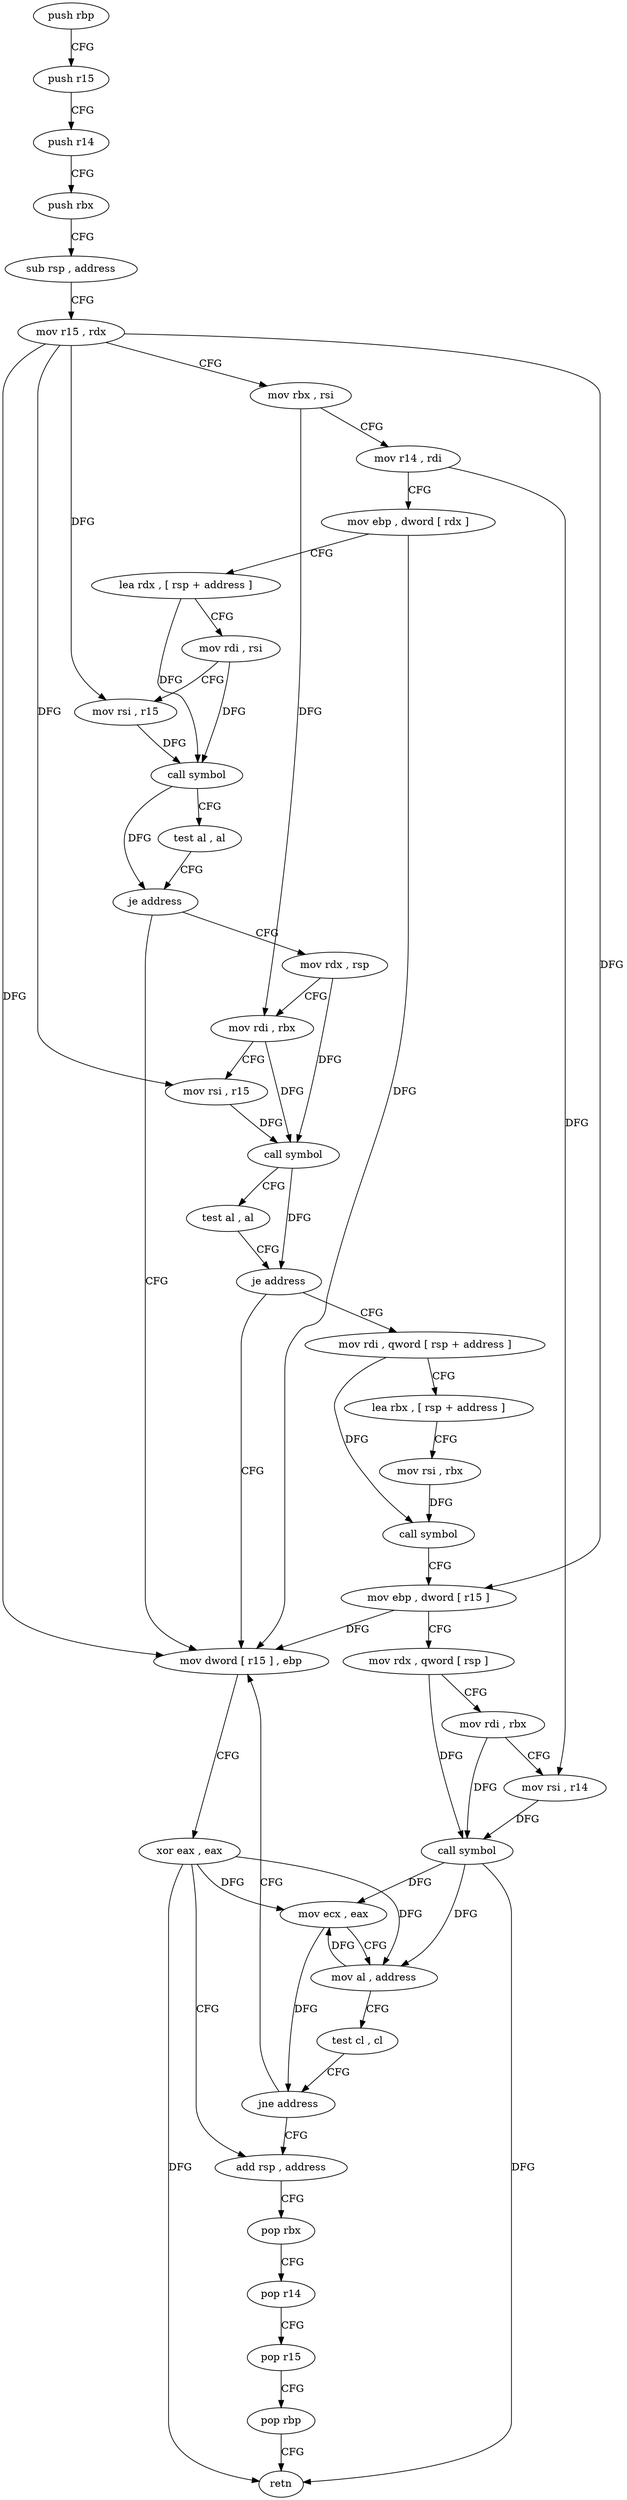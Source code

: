 digraph "func" {
"4241840" [label = "push rbp" ]
"4241841" [label = "push r15" ]
"4241843" [label = "push r14" ]
"4241845" [label = "push rbx" ]
"4241846" [label = "sub rsp , address" ]
"4241850" [label = "mov r15 , rdx" ]
"4241853" [label = "mov rbx , rsi" ]
"4241856" [label = "mov r14 , rdi" ]
"4241859" [label = "mov ebp , dword [ rdx ]" ]
"4241861" [label = "lea rdx , [ rsp + address ]" ]
"4241866" [label = "mov rdi , rsi" ]
"4241869" [label = "mov rsi , r15" ]
"4241872" [label = "call symbol" ]
"4241877" [label = "test al , al" ]
"4241879" [label = "je address" ]
"4241943" [label = "mov dword [ r15 ] , ebp" ]
"4241881" [label = "mov rdx , rsp" ]
"4241946" [label = "xor eax , eax" ]
"4241948" [label = "add rsp , address" ]
"4241884" [label = "mov rdi , rbx" ]
"4241887" [label = "mov rsi , r15" ]
"4241890" [label = "call symbol" ]
"4241895" [label = "test al , al" ]
"4241897" [label = "je address" ]
"4241899" [label = "mov rdi , qword [ rsp + address ]" ]
"4241904" [label = "lea rbx , [ rsp + address ]" ]
"4241909" [label = "mov rsi , rbx" ]
"4241912" [label = "call symbol" ]
"4241917" [label = "mov ebp , dword [ r15 ]" ]
"4241920" [label = "mov rdx , qword [ rsp ]" ]
"4241924" [label = "mov rdi , rbx" ]
"4241927" [label = "mov rsi , r14" ]
"4241930" [label = "call symbol" ]
"4241935" [label = "mov ecx , eax" ]
"4241937" [label = "mov al , address" ]
"4241939" [label = "test cl , cl" ]
"4241941" [label = "jne address" ]
"4241952" [label = "pop rbx" ]
"4241953" [label = "pop r14" ]
"4241955" [label = "pop r15" ]
"4241957" [label = "pop rbp" ]
"4241958" [label = "retn" ]
"4241840" -> "4241841" [ label = "CFG" ]
"4241841" -> "4241843" [ label = "CFG" ]
"4241843" -> "4241845" [ label = "CFG" ]
"4241845" -> "4241846" [ label = "CFG" ]
"4241846" -> "4241850" [ label = "CFG" ]
"4241850" -> "4241853" [ label = "CFG" ]
"4241850" -> "4241869" [ label = "DFG" ]
"4241850" -> "4241943" [ label = "DFG" ]
"4241850" -> "4241887" [ label = "DFG" ]
"4241850" -> "4241917" [ label = "DFG" ]
"4241853" -> "4241856" [ label = "CFG" ]
"4241853" -> "4241884" [ label = "DFG" ]
"4241856" -> "4241859" [ label = "CFG" ]
"4241856" -> "4241927" [ label = "DFG" ]
"4241859" -> "4241861" [ label = "CFG" ]
"4241859" -> "4241943" [ label = "DFG" ]
"4241861" -> "4241866" [ label = "CFG" ]
"4241861" -> "4241872" [ label = "DFG" ]
"4241866" -> "4241869" [ label = "CFG" ]
"4241866" -> "4241872" [ label = "DFG" ]
"4241869" -> "4241872" [ label = "DFG" ]
"4241872" -> "4241877" [ label = "CFG" ]
"4241872" -> "4241879" [ label = "DFG" ]
"4241877" -> "4241879" [ label = "CFG" ]
"4241879" -> "4241943" [ label = "CFG" ]
"4241879" -> "4241881" [ label = "CFG" ]
"4241943" -> "4241946" [ label = "CFG" ]
"4241881" -> "4241884" [ label = "CFG" ]
"4241881" -> "4241890" [ label = "DFG" ]
"4241946" -> "4241948" [ label = "CFG" ]
"4241946" -> "4241958" [ label = "DFG" ]
"4241946" -> "4241935" [ label = "DFG" ]
"4241946" -> "4241937" [ label = "DFG" ]
"4241948" -> "4241952" [ label = "CFG" ]
"4241884" -> "4241887" [ label = "CFG" ]
"4241884" -> "4241890" [ label = "DFG" ]
"4241887" -> "4241890" [ label = "DFG" ]
"4241890" -> "4241895" [ label = "CFG" ]
"4241890" -> "4241897" [ label = "DFG" ]
"4241895" -> "4241897" [ label = "CFG" ]
"4241897" -> "4241943" [ label = "CFG" ]
"4241897" -> "4241899" [ label = "CFG" ]
"4241899" -> "4241904" [ label = "CFG" ]
"4241899" -> "4241912" [ label = "DFG" ]
"4241904" -> "4241909" [ label = "CFG" ]
"4241909" -> "4241912" [ label = "DFG" ]
"4241912" -> "4241917" [ label = "CFG" ]
"4241917" -> "4241920" [ label = "CFG" ]
"4241917" -> "4241943" [ label = "DFG" ]
"4241920" -> "4241924" [ label = "CFG" ]
"4241920" -> "4241930" [ label = "DFG" ]
"4241924" -> "4241927" [ label = "CFG" ]
"4241924" -> "4241930" [ label = "DFG" ]
"4241927" -> "4241930" [ label = "DFG" ]
"4241930" -> "4241935" [ label = "DFG" ]
"4241930" -> "4241958" [ label = "DFG" ]
"4241930" -> "4241937" [ label = "DFG" ]
"4241935" -> "4241937" [ label = "CFG" ]
"4241935" -> "4241941" [ label = "DFG" ]
"4241937" -> "4241939" [ label = "CFG" ]
"4241937" -> "4241935" [ label = "DFG" ]
"4241939" -> "4241941" [ label = "CFG" ]
"4241941" -> "4241948" [ label = "CFG" ]
"4241941" -> "4241943" [ label = "CFG" ]
"4241952" -> "4241953" [ label = "CFG" ]
"4241953" -> "4241955" [ label = "CFG" ]
"4241955" -> "4241957" [ label = "CFG" ]
"4241957" -> "4241958" [ label = "CFG" ]
}
